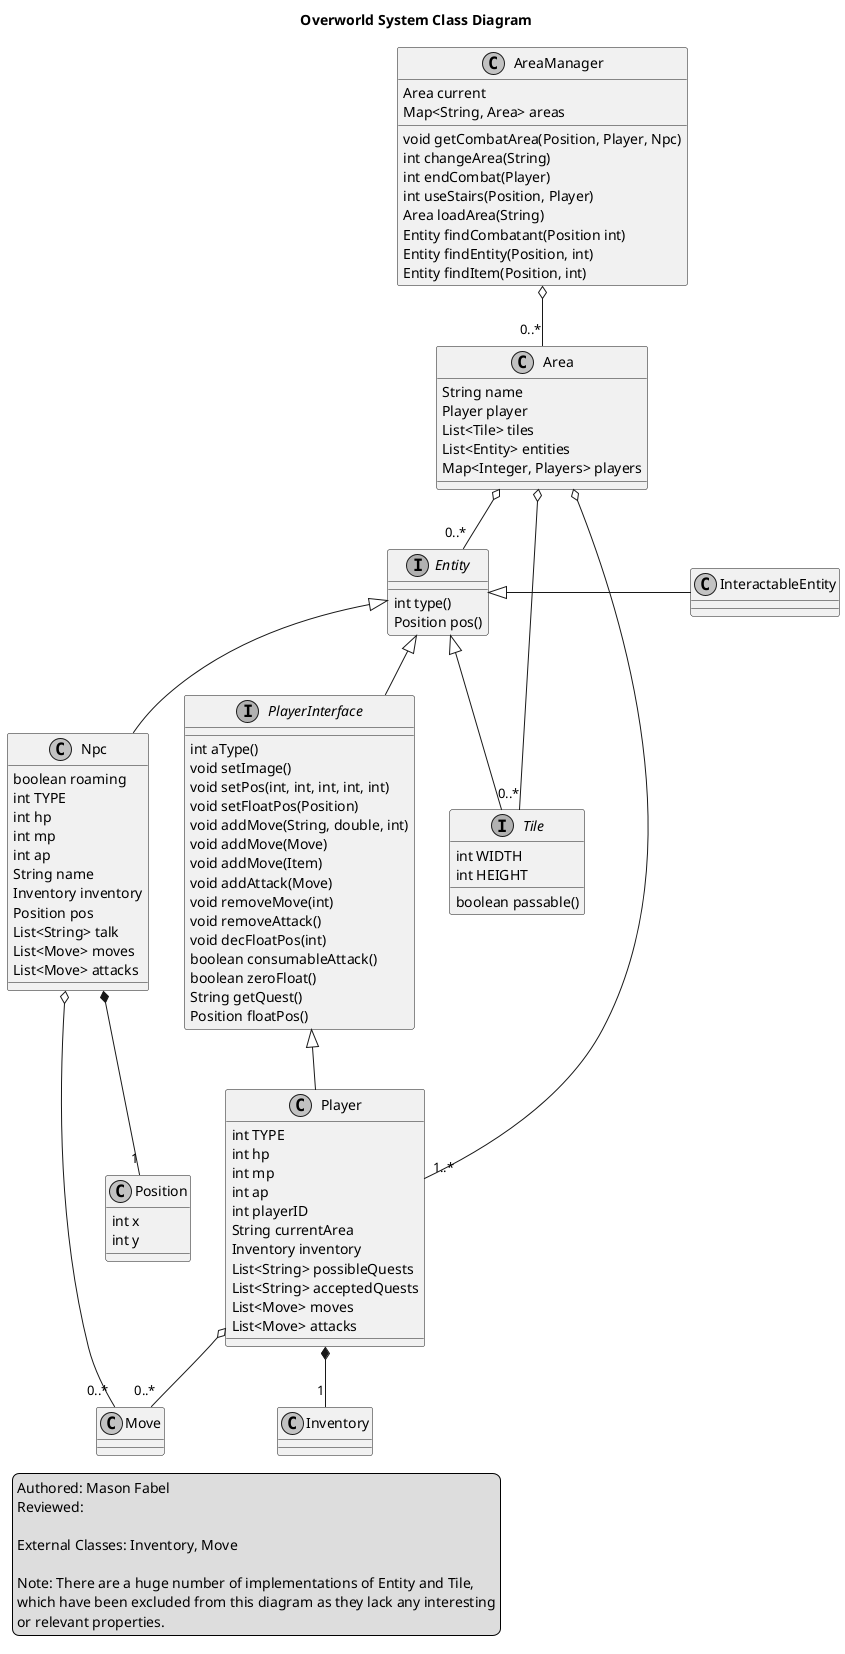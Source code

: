 @startuml
skinparam monochrome true
skinparam shadowing false

title Overworld System Class Diagram
legend left
	Authored: Mason Fabel
	Reviewed: 

	External Classes: Inventory, Move

	Note: There are a huge number of implementations of Entity and Tile,
	which have been excluded from this diagram as they lack any interesting
	or relevant properties.
endlegend

class AreaManager {
	Area current
	Map<String, Area> areas
	void getCombatArea(Position, Player, Npc)
	int changeArea(String)
	int endCombat(Player)
	int useStairs(Position, Player)
	Area loadArea(String)
	Entity findCombatant(Position int)
	Entity findEntity(Position, int)
	Entity findItem(Position, int)
}
AreaManager o-down- "0..*" Area

class Area {
	String name
	Player player
	List<Tile> tiles
	List<Entity> entities
	Map<Integer, Players> players
}
Area o-down- "0..*" Entity
Area o-down- "0..*" Tile
Area o-down- "1..*" Player

Interface Entity {
	int type()
	Position pos()
}

interface PlayerInterface {
	int aType()
	void setImage()
	void setPos(int, int, int, int, int)
	void setFloatPos(Position)
	void addMove(String, double, int)
	void addMove(Move)
	void addMove(Item)
	void addAttack(Move)
	void removeMove(int)
	void removeAttack()
	void decFloatPos(int)
	boolean consumableAttack()
	boolean zeroFloat()
	String getQuest()
	Position floatPos()
}
PlayerInterface -up-|> Entity

class Player {
	int TYPE
	int hp
	int mp
	int ap
	int playerID
	String currentArea
	Inventory inventory
	List<String> possibleQuests
	List<String> acceptedQuests
	List<Move> moves
	List<Move> attacks
}
Player -up-|> PlayerInterface
Player *-down- "1" Inventory
Player o-down- "0..*" Move

interface Tile {
	int WIDTH
	int HEIGHT
	boolean passable()
}
Tile -up-|> Entity

class InteractableEntity {
}
InteractableEntity -left-|> Entity

class Npc {
	boolean roaming
	int TYPE
	int hp
	int mp
	int ap
	String name
	Inventory inventory
	Position pos
	List<String> talk
	List<Move> moves
	List<Move> attacks
}
Npc -up-|> Entity
Npc *-down- "1" Position
Npc o-down- "0..*" Move

class Position {
	int x
	int y
}

@enduml
